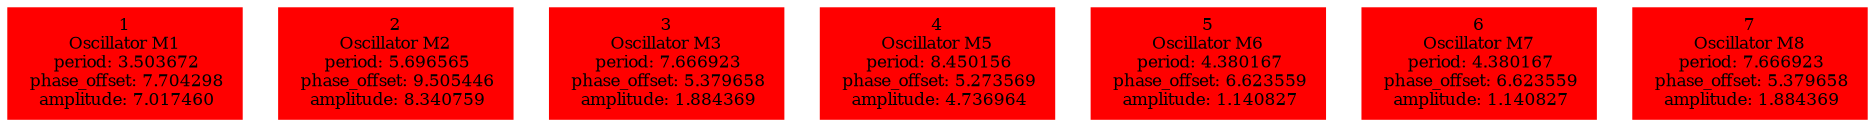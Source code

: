 digraph g{ forcelabels=true;
1 [label=<1<BR />Oscillator M1<BR /> period: 3.503672<BR /> phase_offset: 7.704298<BR /> amplitude: 7.017460>, shape=box,color=red,style=filled,fontsize=8];2 [label=<2<BR />Oscillator M2<BR /> period: 5.696565<BR /> phase_offset: 9.505446<BR /> amplitude: 8.340759>, shape=box,color=red,style=filled,fontsize=8];3 [label=<3<BR />Oscillator M3<BR /> period: 7.666923<BR /> phase_offset: 5.379658<BR /> amplitude: 1.884369>, shape=box,color=red,style=filled,fontsize=8];4 [label=<4<BR />Oscillator M5<BR /> period: 8.450156<BR /> phase_offset: 5.273569<BR /> amplitude: 4.736964>, shape=box,color=red,style=filled,fontsize=8];5 [label=<5<BR />Oscillator M6<BR /> period: 4.380167<BR /> phase_offset: 6.623559<BR /> amplitude: 1.140827>, shape=box,color=red,style=filled,fontsize=8];6 [label=<6<BR />Oscillator M7<BR /> period: 4.380167<BR /> phase_offset: 6.623559<BR /> amplitude: 1.140827>, shape=box,color=red,style=filled,fontsize=8];7 [label=<7<BR />Oscillator M8<BR /> period: 7.666923<BR /> phase_offset: 5.379658<BR /> amplitude: 1.884369>, shape=box,color=red,style=filled,fontsize=8]; }
